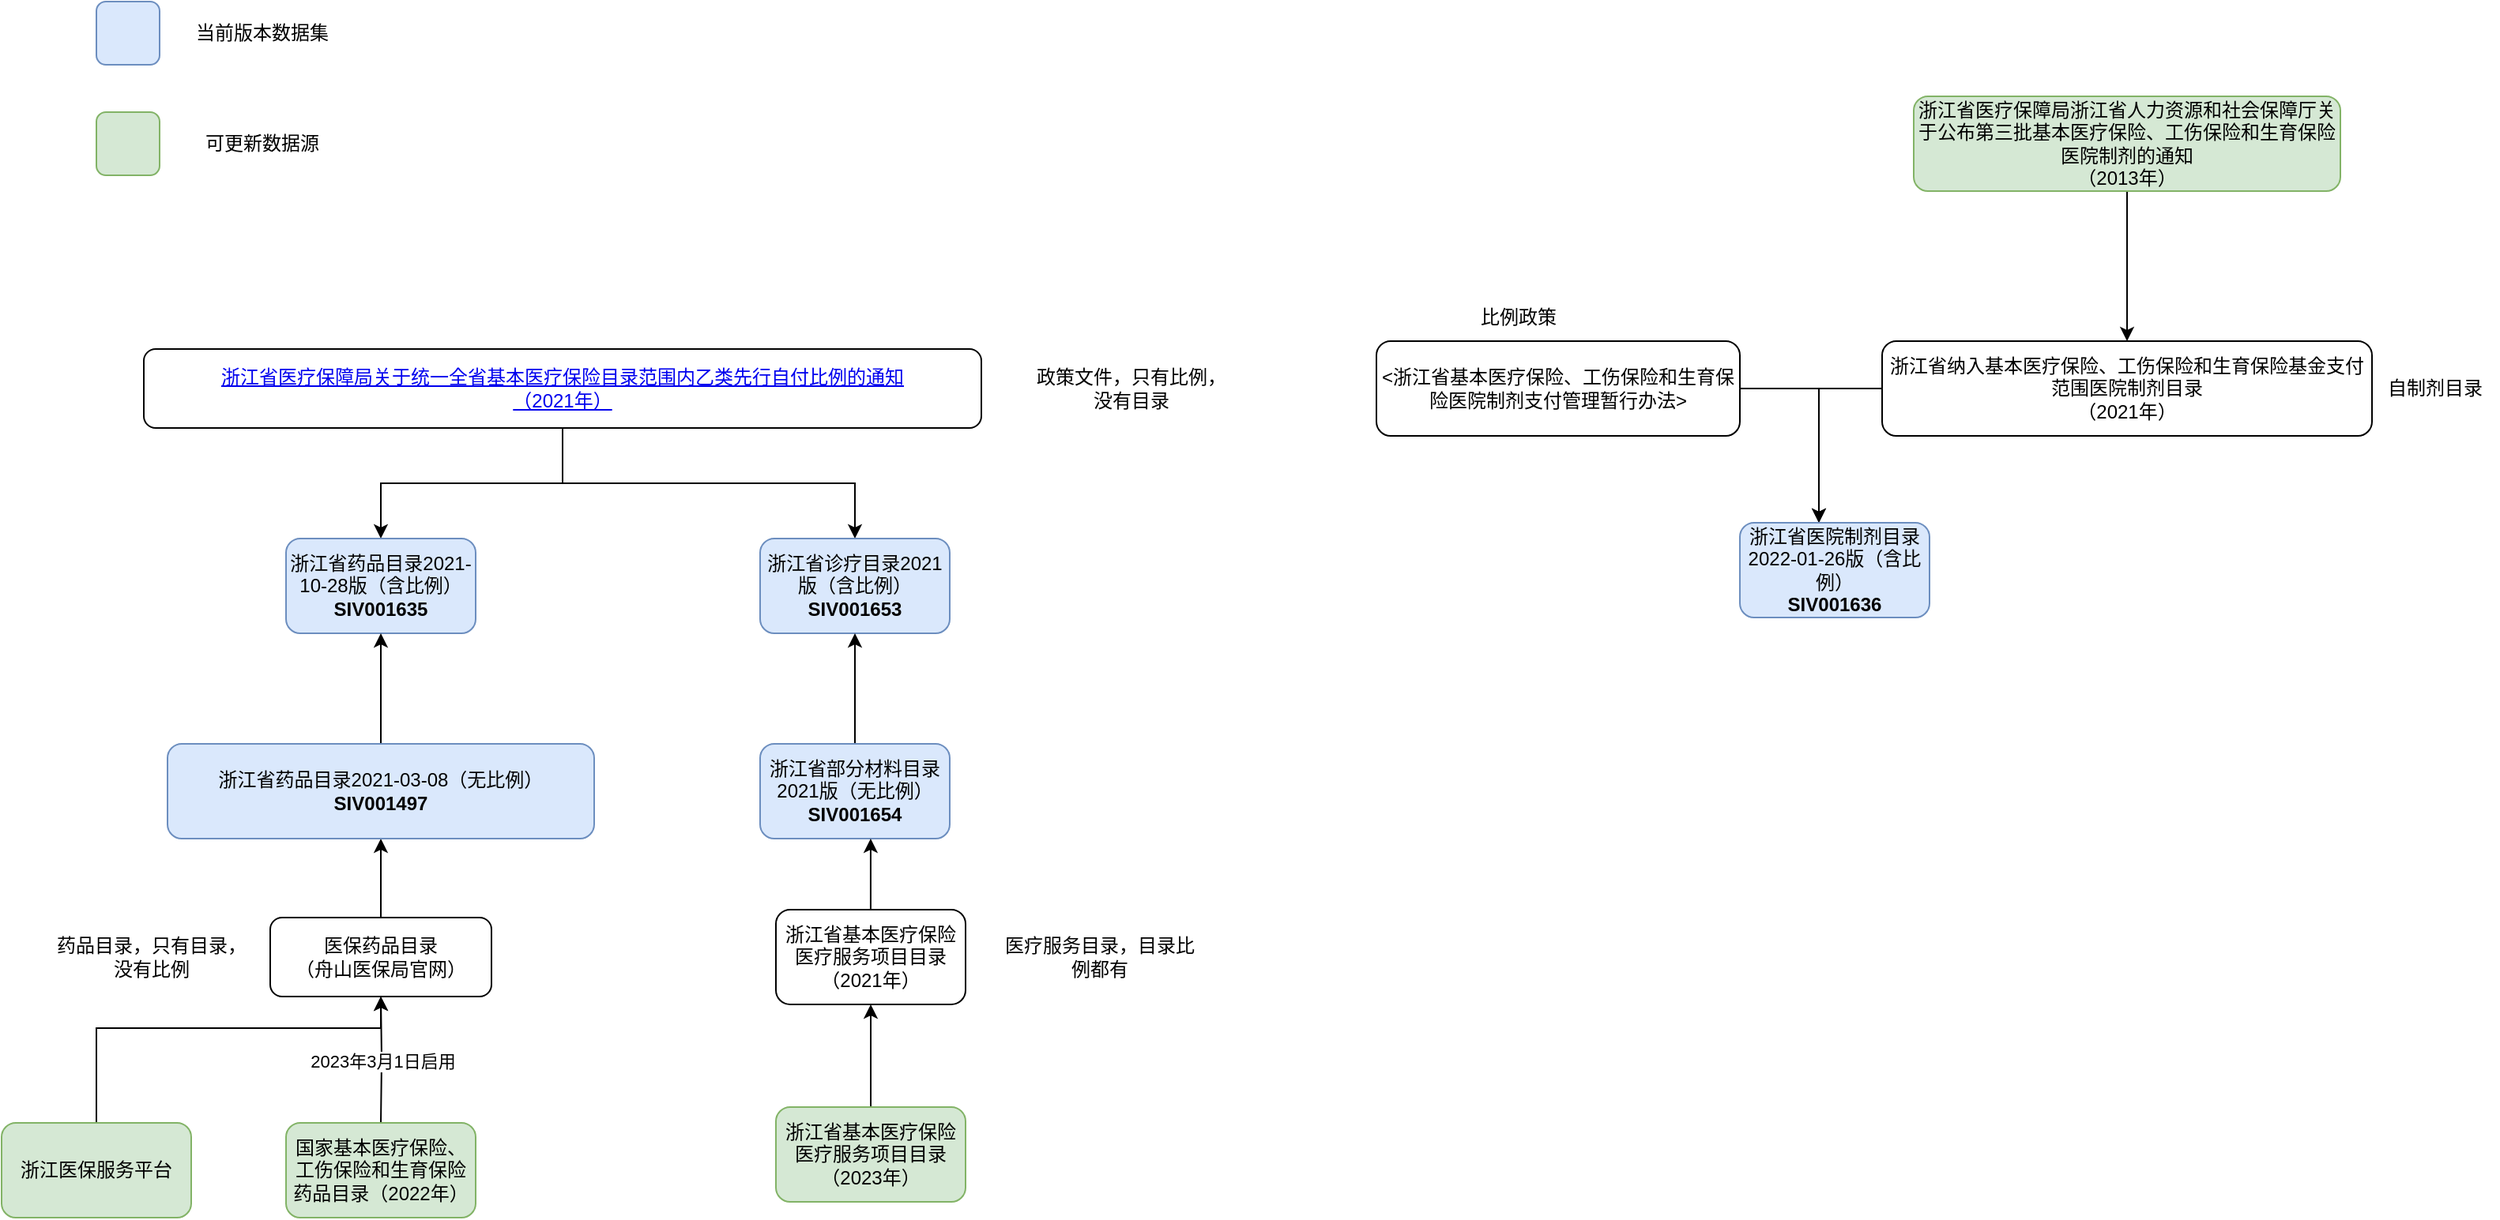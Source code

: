 <mxfile version="23.0.2" type="github">
  <diagram name="Page-1" id="BYAd6YRiUkzF32hPVrgd">
    <mxGraphModel dx="2924" dy="2246" grid="1" gridSize="10" guides="1" tooltips="1" connect="1" arrows="1" fold="1" page="1" pageScale="1" pageWidth="850" pageHeight="1100" math="0" shadow="0">
      <root>
        <mxCell id="0" />
        <mxCell id="1" parent="0" />
        <mxCell id="m9JA2agfg_9Ffgb6oEko-12" style="edgeStyle=orthogonalEdgeStyle;rounded=0;orthogonalLoop=1;jettySize=auto;html=1;entryX=0.5;entryY=0;entryDx=0;entryDy=0;" parent="1" source="m9JA2agfg_9Ffgb6oEko-3" target="m9JA2agfg_9Ffgb6oEko-5" edge="1">
          <mxGeometry relative="1" as="geometry" />
        </mxCell>
        <mxCell id="m9JA2agfg_9Ffgb6oEko-15" style="edgeStyle=orthogonalEdgeStyle;rounded=0;orthogonalLoop=1;jettySize=auto;html=1;entryX=0.5;entryY=0;entryDx=0;entryDy=0;" parent="1" source="m9JA2agfg_9Ffgb6oEko-3" target="m9JA2agfg_9Ffgb6oEko-6" edge="1">
          <mxGeometry relative="1" as="geometry" />
        </mxCell>
        <mxCell id="m9JA2agfg_9Ffgb6oEko-3" value="&lt;a href=&quot;http://ybj.zj.gov.cn/art/2021/11/29/art_1229262886_58828981.html&quot;&gt;浙江省医疗保障局关于统一全省基本医疗保险目录范围内乙类先行自付比例的通知&lt;br&gt;（2021年）&lt;/a&gt;" style="rounded=1;whiteSpace=wrap;html=1;" parent="1" vertex="1">
          <mxGeometry x="50" y="50" width="530" height="50" as="geometry" />
        </mxCell>
        <mxCell id="m9JA2agfg_9Ffgb6oEko-5" value="浙江省药品目录2021-10-28版（含比例）&lt;br&gt;&lt;b&gt;SIV001635&lt;/b&gt;" style="rounded=1;whiteSpace=wrap;html=1;fillColor=#dae8fc;strokeColor=#6c8ebf;" parent="1" vertex="1">
          <mxGeometry x="140" y="170" width="120" height="60" as="geometry" />
        </mxCell>
        <mxCell id="m9JA2agfg_9Ffgb6oEko-6" value="浙江省诊疗目录2021版（含比例）&lt;br&gt;&lt;b&gt;SIV001653&lt;/b&gt;" style="rounded=1;whiteSpace=wrap;html=1;fillColor=#dae8fc;strokeColor=#6c8ebf;" parent="1" vertex="1">
          <mxGeometry x="440" y="170" width="120" height="60" as="geometry" />
        </mxCell>
        <mxCell id="m9JA2agfg_9Ffgb6oEko-7" value="政策文件，只有比例，没有目录" style="text;html=1;strokeColor=none;fillColor=none;align=center;verticalAlign=middle;whiteSpace=wrap;rounded=0;" parent="1" vertex="1">
          <mxGeometry x="610" y="60" width="130" height="30" as="geometry" />
        </mxCell>
        <mxCell id="m9JA2agfg_9Ffgb6oEko-13" style="edgeStyle=orthogonalEdgeStyle;rounded=0;orthogonalLoop=1;jettySize=auto;html=1;" parent="1" source="m9JA2agfg_9Ffgb6oEko-8" target="m9JA2agfg_9Ffgb6oEko-11" edge="1">
          <mxGeometry relative="1" as="geometry" />
        </mxCell>
        <mxCell id="m9JA2agfg_9Ffgb6oEko-8" value="医保药品目录&lt;br&gt;（舟山医保局官网）" style="rounded=1;whiteSpace=wrap;html=1;" parent="1" vertex="1">
          <mxGeometry x="130" y="410" width="140" height="50" as="geometry" />
        </mxCell>
        <mxCell id="m9JA2agfg_9Ffgb6oEko-9" value="药品目录，只有目录，没有比例" style="text;html=1;strokeColor=none;fillColor=none;align=center;verticalAlign=middle;whiteSpace=wrap;rounded=0;" parent="1" vertex="1">
          <mxGeometry x="-10" y="420" width="130" height="30" as="geometry" />
        </mxCell>
        <mxCell id="m9JA2agfg_9Ffgb6oEko-14" style="edgeStyle=orthogonalEdgeStyle;rounded=0;orthogonalLoop=1;jettySize=auto;html=1;entryX=0.5;entryY=1;entryDx=0;entryDy=0;" parent="1" source="m9JA2agfg_9Ffgb6oEko-11" target="m9JA2agfg_9Ffgb6oEko-5" edge="1">
          <mxGeometry relative="1" as="geometry" />
        </mxCell>
        <mxCell id="m9JA2agfg_9Ffgb6oEko-11" value="浙江省药品目录2021-03-08（无比例）&lt;br&gt;&lt;div&gt;&lt;b&gt;SIV001497&lt;/b&gt;&lt;/div&gt;" style="rounded=1;whiteSpace=wrap;html=1;fillColor=#dae8fc;strokeColor=#6c8ebf;" parent="1" vertex="1">
          <mxGeometry x="65" y="300" width="270" height="60" as="geometry" />
        </mxCell>
        <mxCell id="m9JA2agfg_9Ffgb6oEko-16" value="浙江省基本医疗保险医疗服务项目目录（2021年）" style="rounded=1;whiteSpace=wrap;html=1;" parent="1" vertex="1">
          <mxGeometry x="450" y="405" width="120" height="60" as="geometry" />
        </mxCell>
        <mxCell id="m9JA2agfg_9Ffgb6oEko-21" style="edgeStyle=orthogonalEdgeStyle;rounded=0;orthogonalLoop=1;jettySize=auto;html=1;" parent="1" source="m9JA2agfg_9Ffgb6oEko-17" target="m9JA2agfg_9Ffgb6oEko-6" edge="1">
          <mxGeometry relative="1" as="geometry" />
        </mxCell>
        <mxCell id="m9JA2agfg_9Ffgb6oEko-17" value="浙江省部分材料目录2021版（无比例）&lt;br&gt;&lt;b&gt;SIV001654&lt;/b&gt;" style="rounded=1;whiteSpace=wrap;html=1;fillColor=#dae8fc;strokeColor=#6c8ebf;" parent="1" vertex="1">
          <mxGeometry x="440" y="300" width="120" height="60" as="geometry" />
        </mxCell>
        <mxCell id="m9JA2agfg_9Ffgb6oEko-19" style="edgeStyle=orthogonalEdgeStyle;rounded=0;orthogonalLoop=1;jettySize=auto;html=1;entryX=0.583;entryY=1;entryDx=0;entryDy=0;entryPerimeter=0;" parent="1" source="m9JA2agfg_9Ffgb6oEko-16" target="m9JA2agfg_9Ffgb6oEko-17" edge="1">
          <mxGeometry relative="1" as="geometry" />
        </mxCell>
        <mxCell id="m9JA2agfg_9Ffgb6oEko-20" value="医疗服务目录，目录比例都有" style="text;html=1;strokeColor=none;fillColor=none;align=center;verticalAlign=middle;whiteSpace=wrap;rounded=0;" parent="1" vertex="1">
          <mxGeometry x="590" y="420" width="130" height="30" as="geometry" />
        </mxCell>
        <mxCell id="m9JA2agfg_9Ffgb6oEko-24" style="edgeStyle=orthogonalEdgeStyle;rounded=0;orthogonalLoop=1;jettySize=auto;html=1;entryX=0.5;entryY=1;entryDx=0;entryDy=0;" parent="1" target="m9JA2agfg_9Ffgb6oEko-8" edge="1">
          <mxGeometry relative="1" as="geometry">
            <mxPoint x="200" y="540" as="sourcePoint" />
          </mxGeometry>
        </mxCell>
        <mxCell id="UEc5cqNhAxj1e3aGzfUv-5" value="2023年3月1日启用" style="edgeLabel;html=1;align=center;verticalAlign=middle;resizable=0;points=[];" vertex="1" connectable="0" parent="m9JA2agfg_9Ffgb6oEko-24">
          <mxGeometry x="0.205" y="-1" relative="1" as="geometry">
            <mxPoint y="9" as="offset" />
          </mxGeometry>
        </mxCell>
        <mxCell id="UEc5cqNhAxj1e3aGzfUv-2" style="edgeStyle=orthogonalEdgeStyle;rounded=0;orthogonalLoop=1;jettySize=auto;html=1;entryX=0.5;entryY=1;entryDx=0;entryDy=0;" edge="1" parent="1" source="UEc5cqNhAxj1e3aGzfUv-1" target="m9JA2agfg_9Ffgb6oEko-16">
          <mxGeometry relative="1" as="geometry" />
        </mxCell>
        <mxCell id="UEc5cqNhAxj1e3aGzfUv-1" value="浙江省基本医疗保险医疗服务项目目录（2023年）" style="rounded=1;whiteSpace=wrap;html=1;fillColor=#d5e8d4;strokeColor=#82b366;" vertex="1" parent="1">
          <mxGeometry x="450" y="530" width="120" height="60" as="geometry" />
        </mxCell>
        <mxCell id="UEc5cqNhAxj1e3aGzfUv-4" value="国家基本医疗保险、工伤保险和生育保险药品目录（2022年）" style="rounded=1;whiteSpace=wrap;html=1;fillColor=#d5e8d4;strokeColor=#82b366;" vertex="1" parent="1">
          <mxGeometry x="140" y="540" width="120" height="60" as="geometry" />
        </mxCell>
        <mxCell id="UEc5cqNhAxj1e3aGzfUv-7" style="edgeStyle=orthogonalEdgeStyle;rounded=0;orthogonalLoop=1;jettySize=auto;html=1;" edge="1" parent="1" source="UEc5cqNhAxj1e3aGzfUv-6" target="m9JA2agfg_9Ffgb6oEko-8">
          <mxGeometry relative="1" as="geometry">
            <Array as="points">
              <mxPoint x="20" y="480" />
              <mxPoint x="200" y="480" />
            </Array>
          </mxGeometry>
        </mxCell>
        <mxCell id="UEc5cqNhAxj1e3aGzfUv-6" value="浙江医保服务平台" style="rounded=1;whiteSpace=wrap;html=1;fillColor=#d5e8d4;strokeColor=#82b366;" vertex="1" parent="1">
          <mxGeometry x="-40" y="540" width="120" height="60" as="geometry" />
        </mxCell>
        <mxCell id="UEc5cqNhAxj1e3aGzfUv-11" style="edgeStyle=orthogonalEdgeStyle;rounded=0;orthogonalLoop=1;jettySize=auto;html=1;" edge="1" parent="1" source="UEc5cqNhAxj1e3aGzfUv-8" target="UEc5cqNhAxj1e3aGzfUv-10">
          <mxGeometry relative="1" as="geometry">
            <Array as="points">
              <mxPoint x="1110" y="75" />
            </Array>
          </mxGeometry>
        </mxCell>
        <mxCell id="UEc5cqNhAxj1e3aGzfUv-8" value="&amp;lt;浙江省基本医疗保险、工伤保险和生育保险医院制剂支付管理暂行办法&amp;gt;" style="rounded=1;whiteSpace=wrap;html=1;" vertex="1" parent="1">
          <mxGeometry x="830" y="45" width="230" height="60" as="geometry" />
        </mxCell>
        <mxCell id="UEc5cqNhAxj1e3aGzfUv-12" style="edgeStyle=orthogonalEdgeStyle;rounded=0;orthogonalLoop=1;jettySize=auto;html=1;" edge="1" parent="1" source="UEc5cqNhAxj1e3aGzfUv-9" target="UEc5cqNhAxj1e3aGzfUv-10">
          <mxGeometry relative="1" as="geometry">
            <Array as="points">
              <mxPoint x="1110" y="75" />
            </Array>
          </mxGeometry>
        </mxCell>
        <mxCell id="UEc5cqNhAxj1e3aGzfUv-9" value="浙江省纳入基本医疗保险、工伤保险和生育保险基金支付范围医院制剂目录&lt;br&gt;（2021年）" style="rounded=1;whiteSpace=wrap;html=1;" vertex="1" parent="1">
          <mxGeometry x="1150" y="45" width="310" height="60" as="geometry" />
        </mxCell>
        <mxCell id="UEc5cqNhAxj1e3aGzfUv-10" value="浙江省医院制剂目录2022-01-26版（含比例）&lt;br&gt;&lt;b&gt;SIV001636&lt;/b&gt;" style="rounded=1;whiteSpace=wrap;html=1;fillColor=#dae8fc;strokeColor=#6c8ebf;" vertex="1" parent="1">
          <mxGeometry x="1060" y="160" width="120" height="60" as="geometry" />
        </mxCell>
        <mxCell id="UEc5cqNhAxj1e3aGzfUv-16" style="rounded=0;orthogonalLoop=1;jettySize=auto;html=1;" edge="1" parent="1" source="UEc5cqNhAxj1e3aGzfUv-14" target="UEc5cqNhAxj1e3aGzfUv-9">
          <mxGeometry relative="1" as="geometry" />
        </mxCell>
        <mxCell id="UEc5cqNhAxj1e3aGzfUv-14" value="浙江省医疗保障局浙江省人力资源和社会保障厅关于公布第三批基本医疗保险、工伤保险和生育保险医院制剂的通知&lt;br&gt;（2013年）" style="rounded=1;whiteSpace=wrap;html=1;fillColor=#d5e8d4;strokeColor=#82b366;" vertex="1" parent="1">
          <mxGeometry x="1170" y="-110" width="270" height="60" as="geometry" />
        </mxCell>
        <mxCell id="UEc5cqNhAxj1e3aGzfUv-17" value="" style="rounded=1;whiteSpace=wrap;html=1;fillColor=#dae8fc;strokeColor=#6c8ebf;" vertex="1" parent="1">
          <mxGeometry x="20" y="-170" width="40" height="40" as="geometry" />
        </mxCell>
        <mxCell id="UEc5cqNhAxj1e3aGzfUv-18" value="当前版本数据集" style="text;html=1;strokeColor=none;fillColor=none;align=center;verticalAlign=middle;whiteSpace=wrap;rounded=0;" vertex="1" parent="1">
          <mxGeometry x="60" y="-165" width="130" height="30" as="geometry" />
        </mxCell>
        <mxCell id="UEc5cqNhAxj1e3aGzfUv-19" value="" style="rounded=1;whiteSpace=wrap;html=1;fillColor=#d5e8d4;strokeColor=#82b366;" vertex="1" parent="1">
          <mxGeometry x="20" y="-100" width="40" height="40" as="geometry" />
        </mxCell>
        <mxCell id="UEc5cqNhAxj1e3aGzfUv-20" value="可更新数据源" style="text;html=1;strokeColor=none;fillColor=none;align=center;verticalAlign=middle;whiteSpace=wrap;rounded=0;" vertex="1" parent="1">
          <mxGeometry x="60" y="-95" width="130" height="30" as="geometry" />
        </mxCell>
        <mxCell id="UEc5cqNhAxj1e3aGzfUv-21" value="比例政策" style="text;html=1;strokeColor=none;fillColor=none;align=center;verticalAlign=middle;whiteSpace=wrap;rounded=0;" vertex="1" parent="1">
          <mxGeometry x="890" y="15" width="60" height="30" as="geometry" />
        </mxCell>
        <mxCell id="UEc5cqNhAxj1e3aGzfUv-22" value="自制剂目录" style="text;html=1;strokeColor=none;fillColor=none;align=center;verticalAlign=middle;whiteSpace=wrap;rounded=0;" vertex="1" parent="1">
          <mxGeometry x="1460" y="60" width="80" height="30" as="geometry" />
        </mxCell>
      </root>
    </mxGraphModel>
  </diagram>
</mxfile>
